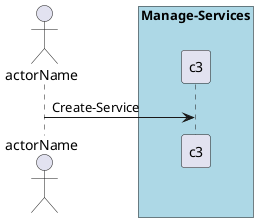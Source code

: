 @startuml
Actor "actorName" as A

box "Manage-Services" #lightblue
participant "c3" as S
A -> S : Create-Service
end box

@enduml
